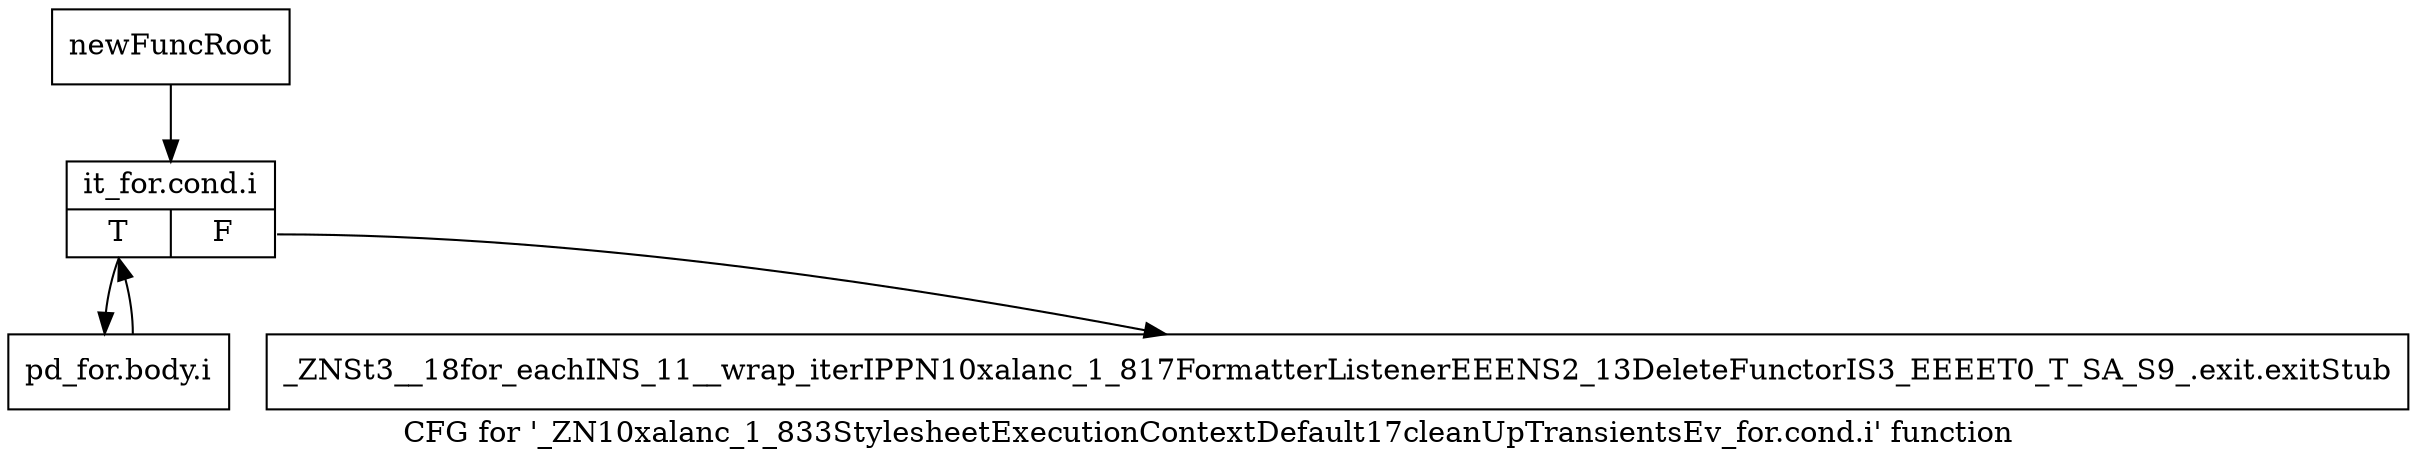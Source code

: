 digraph "CFG for '_ZN10xalanc_1_833StylesheetExecutionContextDefault17cleanUpTransientsEv_for.cond.i' function" {
	label="CFG for '_ZN10xalanc_1_833StylesheetExecutionContextDefault17cleanUpTransientsEv_for.cond.i' function";

	Node0xa0535f0 [shape=record,label="{newFuncRoot}"];
	Node0xa0535f0 -> Node0xa053690;
	Node0xa053640 [shape=record,label="{_ZNSt3__18for_eachINS_11__wrap_iterIPPN10xalanc_1_817FormatterListenerEEENS2_13DeleteFunctorIS3_EEEET0_T_SA_S9_.exit.exitStub}"];
	Node0xa053690 [shape=record,label="{it_for.cond.i|{<s0>T|<s1>F}}"];
	Node0xa053690:s0 -> Node0xa0536e0;
	Node0xa053690:s1 -> Node0xa053640;
	Node0xa0536e0 [shape=record,label="{pd_for.body.i}"];
	Node0xa0536e0 -> Node0xa053690;
}
